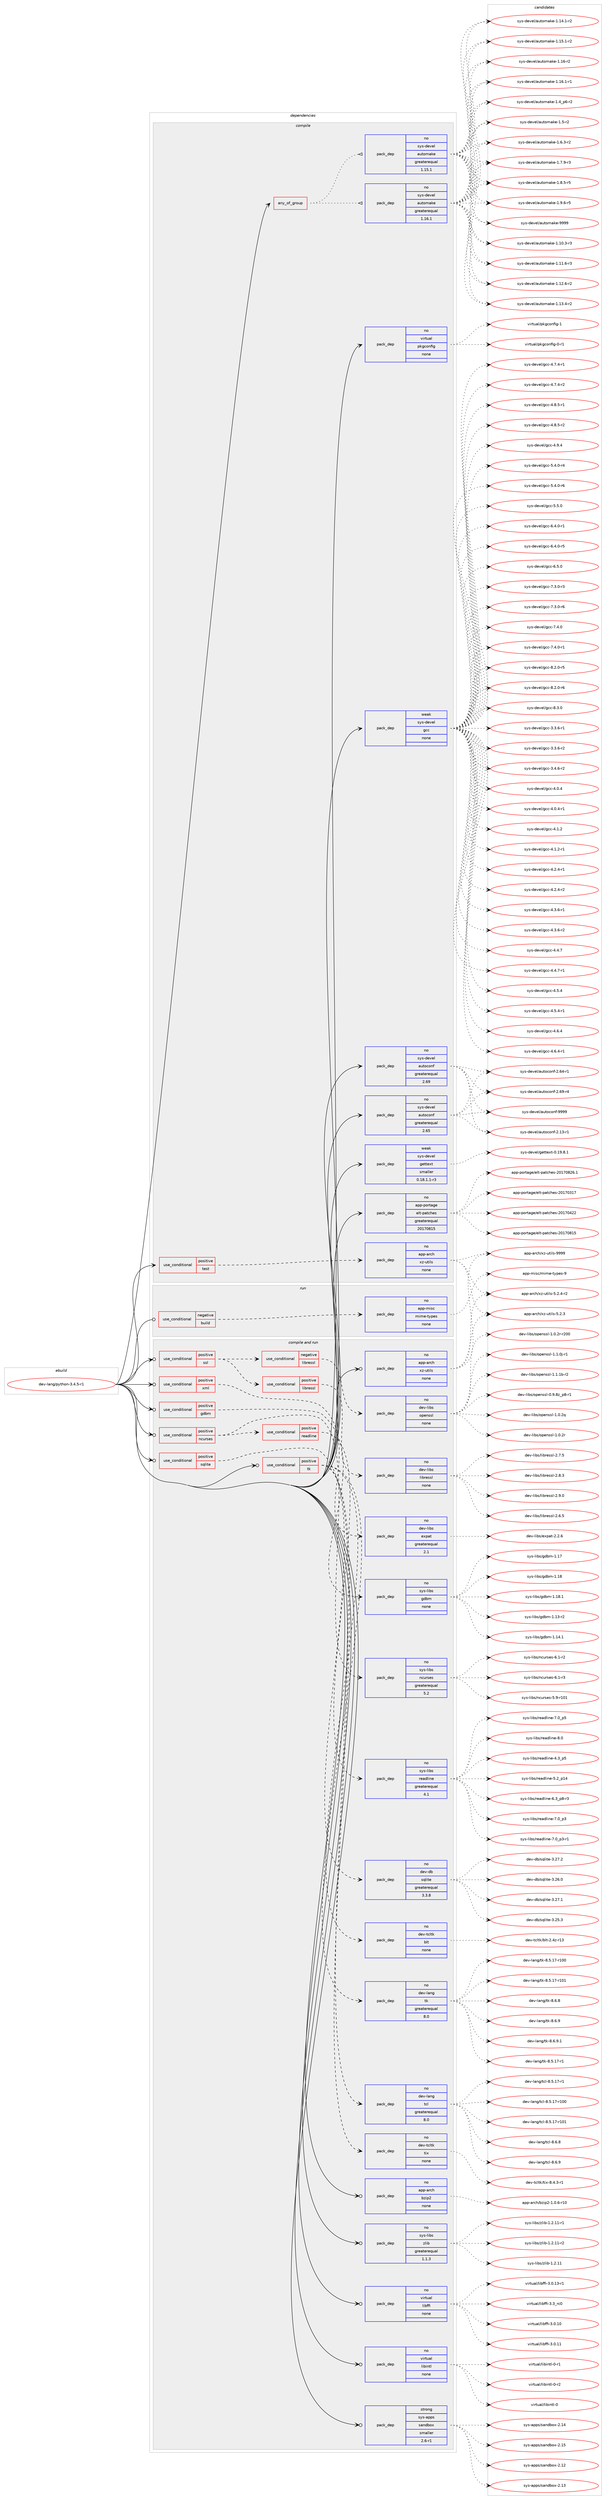 digraph prolog {

# *************
# Graph options
# *************

newrank=true;
concentrate=true;
compound=true;
graph [rankdir=LR,fontname=Helvetica,fontsize=10,ranksep=1.5];#, ranksep=2.5, nodesep=0.2];
edge  [arrowhead=vee];
node  [fontname=Helvetica,fontsize=10];

# **********
# The ebuild
# **********

subgraph cluster_leftcol {
color=gray;
rank=same;
label=<<i>ebuild</i>>;
id [label="dev-lang/python-3.4.5-r1", color=red, width=4, href="../dev-lang/python-3.4.5-r1.svg"];
}

# ****************
# The dependencies
# ****************

subgraph cluster_midcol {
color=gray;
label=<<i>dependencies</i>>;
subgraph cluster_compile {
fillcolor="#eeeeee";
style=filled;
label=<<i>compile</i>>;
subgraph any22020 {
dependency1361584 [label=<<TABLE BORDER="0" CELLBORDER="1" CELLSPACING="0" CELLPADDING="4"><TR><TD CELLPADDING="10">any_of_group</TD></TR></TABLE>>, shape=none, color=red];subgraph pack974452 {
dependency1361585 [label=<<TABLE BORDER="0" CELLBORDER="1" CELLSPACING="0" CELLPADDING="4" WIDTH="220"><TR><TD ROWSPAN="6" CELLPADDING="30">pack_dep</TD></TR><TR><TD WIDTH="110">no</TD></TR><TR><TD>sys-devel</TD></TR><TR><TD>automake</TD></TR><TR><TD>greaterequal</TD></TR><TR><TD>1.16.1</TD></TR></TABLE>>, shape=none, color=blue];
}
dependency1361584:e -> dependency1361585:w [weight=20,style="dotted",arrowhead="oinv"];
subgraph pack974453 {
dependency1361586 [label=<<TABLE BORDER="0" CELLBORDER="1" CELLSPACING="0" CELLPADDING="4" WIDTH="220"><TR><TD ROWSPAN="6" CELLPADDING="30">pack_dep</TD></TR><TR><TD WIDTH="110">no</TD></TR><TR><TD>sys-devel</TD></TR><TR><TD>automake</TD></TR><TR><TD>greaterequal</TD></TR><TR><TD>1.15.1</TD></TR></TABLE>>, shape=none, color=blue];
}
dependency1361584:e -> dependency1361586:w [weight=20,style="dotted",arrowhead="oinv"];
}
id:e -> dependency1361584:w [weight=20,style="solid",arrowhead="vee"];
subgraph cond364560 {
dependency1361587 [label=<<TABLE BORDER="0" CELLBORDER="1" CELLSPACING="0" CELLPADDING="4"><TR><TD ROWSPAN="3" CELLPADDING="10">use_conditional</TD></TR><TR><TD>positive</TD></TR><TR><TD>test</TD></TR></TABLE>>, shape=none, color=red];
subgraph pack974454 {
dependency1361588 [label=<<TABLE BORDER="0" CELLBORDER="1" CELLSPACING="0" CELLPADDING="4" WIDTH="220"><TR><TD ROWSPAN="6" CELLPADDING="30">pack_dep</TD></TR><TR><TD WIDTH="110">no</TD></TR><TR><TD>app-arch</TD></TR><TR><TD>xz-utils</TD></TR><TR><TD>none</TD></TR><TR><TD></TD></TR></TABLE>>, shape=none, color=blue];
}
dependency1361587:e -> dependency1361588:w [weight=20,style="dashed",arrowhead="vee"];
}
id:e -> dependency1361587:w [weight=20,style="solid",arrowhead="vee"];
subgraph pack974455 {
dependency1361589 [label=<<TABLE BORDER="0" CELLBORDER="1" CELLSPACING="0" CELLPADDING="4" WIDTH="220"><TR><TD ROWSPAN="6" CELLPADDING="30">pack_dep</TD></TR><TR><TD WIDTH="110">no</TD></TR><TR><TD>app-portage</TD></TR><TR><TD>elt-patches</TD></TR><TR><TD>greaterequal</TD></TR><TR><TD>20170815</TD></TR></TABLE>>, shape=none, color=blue];
}
id:e -> dependency1361589:w [weight=20,style="solid",arrowhead="vee"];
subgraph pack974456 {
dependency1361590 [label=<<TABLE BORDER="0" CELLBORDER="1" CELLSPACING="0" CELLPADDING="4" WIDTH="220"><TR><TD ROWSPAN="6" CELLPADDING="30">pack_dep</TD></TR><TR><TD WIDTH="110">no</TD></TR><TR><TD>sys-devel</TD></TR><TR><TD>autoconf</TD></TR><TR><TD>greaterequal</TD></TR><TR><TD>2.65</TD></TR></TABLE>>, shape=none, color=blue];
}
id:e -> dependency1361590:w [weight=20,style="solid",arrowhead="vee"];
subgraph pack974457 {
dependency1361591 [label=<<TABLE BORDER="0" CELLBORDER="1" CELLSPACING="0" CELLPADDING="4" WIDTH="220"><TR><TD ROWSPAN="6" CELLPADDING="30">pack_dep</TD></TR><TR><TD WIDTH="110">no</TD></TR><TR><TD>sys-devel</TD></TR><TR><TD>autoconf</TD></TR><TR><TD>greaterequal</TD></TR><TR><TD>2.69</TD></TR></TABLE>>, shape=none, color=blue];
}
id:e -> dependency1361591:w [weight=20,style="solid",arrowhead="vee"];
subgraph pack974458 {
dependency1361592 [label=<<TABLE BORDER="0" CELLBORDER="1" CELLSPACING="0" CELLPADDING="4" WIDTH="220"><TR><TD ROWSPAN="6" CELLPADDING="30">pack_dep</TD></TR><TR><TD WIDTH="110">no</TD></TR><TR><TD>virtual</TD></TR><TR><TD>pkgconfig</TD></TR><TR><TD>none</TD></TR><TR><TD></TD></TR></TABLE>>, shape=none, color=blue];
}
id:e -> dependency1361592:w [weight=20,style="solid",arrowhead="vee"];
subgraph pack974459 {
dependency1361593 [label=<<TABLE BORDER="0" CELLBORDER="1" CELLSPACING="0" CELLPADDING="4" WIDTH="220"><TR><TD ROWSPAN="6" CELLPADDING="30">pack_dep</TD></TR><TR><TD WIDTH="110">weak</TD></TR><TR><TD>sys-devel</TD></TR><TR><TD>gcc</TD></TR><TR><TD>none</TD></TR><TR><TD></TD></TR></TABLE>>, shape=none, color=blue];
}
id:e -> dependency1361593:w [weight=20,style="solid",arrowhead="vee"];
subgraph pack974460 {
dependency1361594 [label=<<TABLE BORDER="0" CELLBORDER="1" CELLSPACING="0" CELLPADDING="4" WIDTH="220"><TR><TD ROWSPAN="6" CELLPADDING="30">pack_dep</TD></TR><TR><TD WIDTH="110">weak</TD></TR><TR><TD>sys-devel</TD></TR><TR><TD>gettext</TD></TR><TR><TD>smaller</TD></TR><TR><TD>0.18.1.1-r3</TD></TR></TABLE>>, shape=none, color=blue];
}
id:e -> dependency1361594:w [weight=20,style="solid",arrowhead="vee"];
}
subgraph cluster_compileandrun {
fillcolor="#eeeeee";
style=filled;
label=<<i>compile and run</i>>;
subgraph cond364561 {
dependency1361595 [label=<<TABLE BORDER="0" CELLBORDER="1" CELLSPACING="0" CELLPADDING="4"><TR><TD ROWSPAN="3" CELLPADDING="10">use_conditional</TD></TR><TR><TD>positive</TD></TR><TR><TD>gdbm</TD></TR></TABLE>>, shape=none, color=red];
subgraph pack974461 {
dependency1361596 [label=<<TABLE BORDER="0" CELLBORDER="1" CELLSPACING="0" CELLPADDING="4" WIDTH="220"><TR><TD ROWSPAN="6" CELLPADDING="30">pack_dep</TD></TR><TR><TD WIDTH="110">no</TD></TR><TR><TD>sys-libs</TD></TR><TR><TD>gdbm</TD></TR><TR><TD>none</TD></TR><TR><TD></TD></TR></TABLE>>, shape=none, color=blue];
}
dependency1361595:e -> dependency1361596:w [weight=20,style="dashed",arrowhead="vee"];
}
id:e -> dependency1361595:w [weight=20,style="solid",arrowhead="odotvee"];
subgraph cond364562 {
dependency1361597 [label=<<TABLE BORDER="0" CELLBORDER="1" CELLSPACING="0" CELLPADDING="4"><TR><TD ROWSPAN="3" CELLPADDING="10">use_conditional</TD></TR><TR><TD>positive</TD></TR><TR><TD>ncurses</TD></TR></TABLE>>, shape=none, color=red];
subgraph pack974462 {
dependency1361598 [label=<<TABLE BORDER="0" CELLBORDER="1" CELLSPACING="0" CELLPADDING="4" WIDTH="220"><TR><TD ROWSPAN="6" CELLPADDING="30">pack_dep</TD></TR><TR><TD WIDTH="110">no</TD></TR><TR><TD>sys-libs</TD></TR><TR><TD>ncurses</TD></TR><TR><TD>greaterequal</TD></TR><TR><TD>5.2</TD></TR></TABLE>>, shape=none, color=blue];
}
dependency1361597:e -> dependency1361598:w [weight=20,style="dashed",arrowhead="vee"];
subgraph cond364563 {
dependency1361599 [label=<<TABLE BORDER="0" CELLBORDER="1" CELLSPACING="0" CELLPADDING="4"><TR><TD ROWSPAN="3" CELLPADDING="10">use_conditional</TD></TR><TR><TD>positive</TD></TR><TR><TD>readline</TD></TR></TABLE>>, shape=none, color=red];
subgraph pack974463 {
dependency1361600 [label=<<TABLE BORDER="0" CELLBORDER="1" CELLSPACING="0" CELLPADDING="4" WIDTH="220"><TR><TD ROWSPAN="6" CELLPADDING="30">pack_dep</TD></TR><TR><TD WIDTH="110">no</TD></TR><TR><TD>sys-libs</TD></TR><TR><TD>readline</TD></TR><TR><TD>greaterequal</TD></TR><TR><TD>4.1</TD></TR></TABLE>>, shape=none, color=blue];
}
dependency1361599:e -> dependency1361600:w [weight=20,style="dashed",arrowhead="vee"];
}
dependency1361597:e -> dependency1361599:w [weight=20,style="dashed",arrowhead="vee"];
}
id:e -> dependency1361597:w [weight=20,style="solid",arrowhead="odotvee"];
subgraph cond364564 {
dependency1361601 [label=<<TABLE BORDER="0" CELLBORDER="1" CELLSPACING="0" CELLPADDING="4"><TR><TD ROWSPAN="3" CELLPADDING="10">use_conditional</TD></TR><TR><TD>positive</TD></TR><TR><TD>sqlite</TD></TR></TABLE>>, shape=none, color=red];
subgraph pack974464 {
dependency1361602 [label=<<TABLE BORDER="0" CELLBORDER="1" CELLSPACING="0" CELLPADDING="4" WIDTH="220"><TR><TD ROWSPAN="6" CELLPADDING="30">pack_dep</TD></TR><TR><TD WIDTH="110">no</TD></TR><TR><TD>dev-db</TD></TR><TR><TD>sqlite</TD></TR><TR><TD>greaterequal</TD></TR><TR><TD>3.3.8</TD></TR></TABLE>>, shape=none, color=blue];
}
dependency1361601:e -> dependency1361602:w [weight=20,style="dashed",arrowhead="vee"];
}
id:e -> dependency1361601:w [weight=20,style="solid",arrowhead="odotvee"];
subgraph cond364565 {
dependency1361603 [label=<<TABLE BORDER="0" CELLBORDER="1" CELLSPACING="0" CELLPADDING="4"><TR><TD ROWSPAN="3" CELLPADDING="10">use_conditional</TD></TR><TR><TD>positive</TD></TR><TR><TD>ssl</TD></TR></TABLE>>, shape=none, color=red];
subgraph cond364566 {
dependency1361604 [label=<<TABLE BORDER="0" CELLBORDER="1" CELLSPACING="0" CELLPADDING="4"><TR><TD ROWSPAN="3" CELLPADDING="10">use_conditional</TD></TR><TR><TD>negative</TD></TR><TR><TD>libressl</TD></TR></TABLE>>, shape=none, color=red];
subgraph pack974465 {
dependency1361605 [label=<<TABLE BORDER="0" CELLBORDER="1" CELLSPACING="0" CELLPADDING="4" WIDTH="220"><TR><TD ROWSPAN="6" CELLPADDING="30">pack_dep</TD></TR><TR><TD WIDTH="110">no</TD></TR><TR><TD>dev-libs</TD></TR><TR><TD>openssl</TD></TR><TR><TD>none</TD></TR><TR><TD></TD></TR></TABLE>>, shape=none, color=blue];
}
dependency1361604:e -> dependency1361605:w [weight=20,style="dashed",arrowhead="vee"];
}
dependency1361603:e -> dependency1361604:w [weight=20,style="dashed",arrowhead="vee"];
subgraph cond364567 {
dependency1361606 [label=<<TABLE BORDER="0" CELLBORDER="1" CELLSPACING="0" CELLPADDING="4"><TR><TD ROWSPAN="3" CELLPADDING="10">use_conditional</TD></TR><TR><TD>positive</TD></TR><TR><TD>libressl</TD></TR></TABLE>>, shape=none, color=red];
subgraph pack974466 {
dependency1361607 [label=<<TABLE BORDER="0" CELLBORDER="1" CELLSPACING="0" CELLPADDING="4" WIDTH="220"><TR><TD ROWSPAN="6" CELLPADDING="30">pack_dep</TD></TR><TR><TD WIDTH="110">no</TD></TR><TR><TD>dev-libs</TD></TR><TR><TD>libressl</TD></TR><TR><TD>none</TD></TR><TR><TD></TD></TR></TABLE>>, shape=none, color=blue];
}
dependency1361606:e -> dependency1361607:w [weight=20,style="dashed",arrowhead="vee"];
}
dependency1361603:e -> dependency1361606:w [weight=20,style="dashed",arrowhead="vee"];
}
id:e -> dependency1361603:w [weight=20,style="solid",arrowhead="odotvee"];
subgraph cond364568 {
dependency1361608 [label=<<TABLE BORDER="0" CELLBORDER="1" CELLSPACING="0" CELLPADDING="4"><TR><TD ROWSPAN="3" CELLPADDING="10">use_conditional</TD></TR><TR><TD>positive</TD></TR><TR><TD>tk</TD></TR></TABLE>>, shape=none, color=red];
subgraph pack974467 {
dependency1361609 [label=<<TABLE BORDER="0" CELLBORDER="1" CELLSPACING="0" CELLPADDING="4" WIDTH="220"><TR><TD ROWSPAN="6" CELLPADDING="30">pack_dep</TD></TR><TR><TD WIDTH="110">no</TD></TR><TR><TD>dev-lang</TD></TR><TR><TD>tcl</TD></TR><TR><TD>greaterequal</TD></TR><TR><TD>8.0</TD></TR></TABLE>>, shape=none, color=blue];
}
dependency1361608:e -> dependency1361609:w [weight=20,style="dashed",arrowhead="vee"];
subgraph pack974468 {
dependency1361610 [label=<<TABLE BORDER="0" CELLBORDER="1" CELLSPACING="0" CELLPADDING="4" WIDTH="220"><TR><TD ROWSPAN="6" CELLPADDING="30">pack_dep</TD></TR><TR><TD WIDTH="110">no</TD></TR><TR><TD>dev-lang</TD></TR><TR><TD>tk</TD></TR><TR><TD>greaterequal</TD></TR><TR><TD>8.0</TD></TR></TABLE>>, shape=none, color=blue];
}
dependency1361608:e -> dependency1361610:w [weight=20,style="dashed",arrowhead="vee"];
subgraph pack974469 {
dependency1361611 [label=<<TABLE BORDER="0" CELLBORDER="1" CELLSPACING="0" CELLPADDING="4" WIDTH="220"><TR><TD ROWSPAN="6" CELLPADDING="30">pack_dep</TD></TR><TR><TD WIDTH="110">no</TD></TR><TR><TD>dev-tcltk</TD></TR><TR><TD>blt</TD></TR><TR><TD>none</TD></TR><TR><TD></TD></TR></TABLE>>, shape=none, color=blue];
}
dependency1361608:e -> dependency1361611:w [weight=20,style="dashed",arrowhead="vee"];
subgraph pack974470 {
dependency1361612 [label=<<TABLE BORDER="0" CELLBORDER="1" CELLSPACING="0" CELLPADDING="4" WIDTH="220"><TR><TD ROWSPAN="6" CELLPADDING="30">pack_dep</TD></TR><TR><TD WIDTH="110">no</TD></TR><TR><TD>dev-tcltk</TD></TR><TR><TD>tix</TD></TR><TR><TD>none</TD></TR><TR><TD></TD></TR></TABLE>>, shape=none, color=blue];
}
dependency1361608:e -> dependency1361612:w [weight=20,style="dashed",arrowhead="vee"];
}
id:e -> dependency1361608:w [weight=20,style="solid",arrowhead="odotvee"];
subgraph cond364569 {
dependency1361613 [label=<<TABLE BORDER="0" CELLBORDER="1" CELLSPACING="0" CELLPADDING="4"><TR><TD ROWSPAN="3" CELLPADDING="10">use_conditional</TD></TR><TR><TD>positive</TD></TR><TR><TD>xml</TD></TR></TABLE>>, shape=none, color=red];
subgraph pack974471 {
dependency1361614 [label=<<TABLE BORDER="0" CELLBORDER="1" CELLSPACING="0" CELLPADDING="4" WIDTH="220"><TR><TD ROWSPAN="6" CELLPADDING="30">pack_dep</TD></TR><TR><TD WIDTH="110">no</TD></TR><TR><TD>dev-libs</TD></TR><TR><TD>expat</TD></TR><TR><TD>greaterequal</TD></TR><TR><TD>2.1</TD></TR></TABLE>>, shape=none, color=blue];
}
dependency1361613:e -> dependency1361614:w [weight=20,style="dashed",arrowhead="vee"];
}
id:e -> dependency1361613:w [weight=20,style="solid",arrowhead="odotvee"];
subgraph pack974472 {
dependency1361615 [label=<<TABLE BORDER="0" CELLBORDER="1" CELLSPACING="0" CELLPADDING="4" WIDTH="220"><TR><TD ROWSPAN="6" CELLPADDING="30">pack_dep</TD></TR><TR><TD WIDTH="110">no</TD></TR><TR><TD>app-arch</TD></TR><TR><TD>bzip2</TD></TR><TR><TD>none</TD></TR><TR><TD></TD></TR></TABLE>>, shape=none, color=blue];
}
id:e -> dependency1361615:w [weight=20,style="solid",arrowhead="odotvee"];
subgraph pack974473 {
dependency1361616 [label=<<TABLE BORDER="0" CELLBORDER="1" CELLSPACING="0" CELLPADDING="4" WIDTH="220"><TR><TD ROWSPAN="6" CELLPADDING="30">pack_dep</TD></TR><TR><TD WIDTH="110">no</TD></TR><TR><TD>app-arch</TD></TR><TR><TD>xz-utils</TD></TR><TR><TD>none</TD></TR><TR><TD></TD></TR></TABLE>>, shape=none, color=blue];
}
id:e -> dependency1361616:w [weight=20,style="solid",arrowhead="odotvee"];
subgraph pack974474 {
dependency1361617 [label=<<TABLE BORDER="0" CELLBORDER="1" CELLSPACING="0" CELLPADDING="4" WIDTH="220"><TR><TD ROWSPAN="6" CELLPADDING="30">pack_dep</TD></TR><TR><TD WIDTH="110">no</TD></TR><TR><TD>sys-libs</TD></TR><TR><TD>zlib</TD></TR><TR><TD>greaterequal</TD></TR><TR><TD>1.1.3</TD></TR></TABLE>>, shape=none, color=blue];
}
id:e -> dependency1361617:w [weight=20,style="solid",arrowhead="odotvee"];
subgraph pack974475 {
dependency1361618 [label=<<TABLE BORDER="0" CELLBORDER="1" CELLSPACING="0" CELLPADDING="4" WIDTH="220"><TR><TD ROWSPAN="6" CELLPADDING="30">pack_dep</TD></TR><TR><TD WIDTH="110">no</TD></TR><TR><TD>virtual</TD></TR><TR><TD>libffi</TD></TR><TR><TD>none</TD></TR><TR><TD></TD></TR></TABLE>>, shape=none, color=blue];
}
id:e -> dependency1361618:w [weight=20,style="solid",arrowhead="odotvee"];
subgraph pack974476 {
dependency1361619 [label=<<TABLE BORDER="0" CELLBORDER="1" CELLSPACING="0" CELLPADDING="4" WIDTH="220"><TR><TD ROWSPAN="6" CELLPADDING="30">pack_dep</TD></TR><TR><TD WIDTH="110">no</TD></TR><TR><TD>virtual</TD></TR><TR><TD>libintl</TD></TR><TR><TD>none</TD></TR><TR><TD></TD></TR></TABLE>>, shape=none, color=blue];
}
id:e -> dependency1361619:w [weight=20,style="solid",arrowhead="odotvee"];
subgraph pack974477 {
dependency1361620 [label=<<TABLE BORDER="0" CELLBORDER="1" CELLSPACING="0" CELLPADDING="4" WIDTH="220"><TR><TD ROWSPAN="6" CELLPADDING="30">pack_dep</TD></TR><TR><TD WIDTH="110">strong</TD></TR><TR><TD>sys-apps</TD></TR><TR><TD>sandbox</TD></TR><TR><TD>smaller</TD></TR><TR><TD>2.6-r1</TD></TR></TABLE>>, shape=none, color=blue];
}
id:e -> dependency1361620:w [weight=20,style="solid",arrowhead="odotvee"];
}
subgraph cluster_run {
fillcolor="#eeeeee";
style=filled;
label=<<i>run</i>>;
subgraph cond364570 {
dependency1361621 [label=<<TABLE BORDER="0" CELLBORDER="1" CELLSPACING="0" CELLPADDING="4"><TR><TD ROWSPAN="3" CELLPADDING="10">use_conditional</TD></TR><TR><TD>negative</TD></TR><TR><TD>build</TD></TR></TABLE>>, shape=none, color=red];
subgraph pack974478 {
dependency1361622 [label=<<TABLE BORDER="0" CELLBORDER="1" CELLSPACING="0" CELLPADDING="4" WIDTH="220"><TR><TD ROWSPAN="6" CELLPADDING="30">pack_dep</TD></TR><TR><TD WIDTH="110">no</TD></TR><TR><TD>app-misc</TD></TR><TR><TD>mime-types</TD></TR><TR><TD>none</TD></TR><TR><TD></TD></TR></TABLE>>, shape=none, color=blue];
}
dependency1361621:e -> dependency1361622:w [weight=20,style="dashed",arrowhead="vee"];
}
id:e -> dependency1361621:w [weight=20,style="solid",arrowhead="odot"];
}
}

# **************
# The candidates
# **************

subgraph cluster_choices {
rank=same;
color=gray;
label=<<i>candidates</i>>;

subgraph choice974452 {
color=black;
nodesep=1;
choice11512111545100101118101108479711711611110997107101454946494846514511451 [label="sys-devel/automake-1.10.3-r3", color=red, width=4,href="../sys-devel/automake-1.10.3-r3.svg"];
choice11512111545100101118101108479711711611110997107101454946494946544511451 [label="sys-devel/automake-1.11.6-r3", color=red, width=4,href="../sys-devel/automake-1.11.6-r3.svg"];
choice11512111545100101118101108479711711611110997107101454946495046544511450 [label="sys-devel/automake-1.12.6-r2", color=red, width=4,href="../sys-devel/automake-1.12.6-r2.svg"];
choice11512111545100101118101108479711711611110997107101454946495146524511450 [label="sys-devel/automake-1.13.4-r2", color=red, width=4,href="../sys-devel/automake-1.13.4-r2.svg"];
choice11512111545100101118101108479711711611110997107101454946495246494511450 [label="sys-devel/automake-1.14.1-r2", color=red, width=4,href="../sys-devel/automake-1.14.1-r2.svg"];
choice11512111545100101118101108479711711611110997107101454946495346494511450 [label="sys-devel/automake-1.15.1-r2", color=red, width=4,href="../sys-devel/automake-1.15.1-r2.svg"];
choice1151211154510010111810110847971171161111099710710145494649544511450 [label="sys-devel/automake-1.16-r2", color=red, width=4,href="../sys-devel/automake-1.16-r2.svg"];
choice11512111545100101118101108479711711611110997107101454946495446494511449 [label="sys-devel/automake-1.16.1-r1", color=red, width=4,href="../sys-devel/automake-1.16.1-r1.svg"];
choice115121115451001011181011084797117116111109971071014549465295112544511450 [label="sys-devel/automake-1.4_p6-r2", color=red, width=4,href="../sys-devel/automake-1.4_p6-r2.svg"];
choice11512111545100101118101108479711711611110997107101454946534511450 [label="sys-devel/automake-1.5-r2", color=red, width=4,href="../sys-devel/automake-1.5-r2.svg"];
choice115121115451001011181011084797117116111109971071014549465446514511450 [label="sys-devel/automake-1.6.3-r2", color=red, width=4,href="../sys-devel/automake-1.6.3-r2.svg"];
choice115121115451001011181011084797117116111109971071014549465546574511451 [label="sys-devel/automake-1.7.9-r3", color=red, width=4,href="../sys-devel/automake-1.7.9-r3.svg"];
choice115121115451001011181011084797117116111109971071014549465646534511453 [label="sys-devel/automake-1.8.5-r5", color=red, width=4,href="../sys-devel/automake-1.8.5-r5.svg"];
choice115121115451001011181011084797117116111109971071014549465746544511453 [label="sys-devel/automake-1.9.6-r5", color=red, width=4,href="../sys-devel/automake-1.9.6-r5.svg"];
choice115121115451001011181011084797117116111109971071014557575757 [label="sys-devel/automake-9999", color=red, width=4,href="../sys-devel/automake-9999.svg"];
dependency1361585:e -> choice11512111545100101118101108479711711611110997107101454946494846514511451:w [style=dotted,weight="100"];
dependency1361585:e -> choice11512111545100101118101108479711711611110997107101454946494946544511451:w [style=dotted,weight="100"];
dependency1361585:e -> choice11512111545100101118101108479711711611110997107101454946495046544511450:w [style=dotted,weight="100"];
dependency1361585:e -> choice11512111545100101118101108479711711611110997107101454946495146524511450:w [style=dotted,weight="100"];
dependency1361585:e -> choice11512111545100101118101108479711711611110997107101454946495246494511450:w [style=dotted,weight="100"];
dependency1361585:e -> choice11512111545100101118101108479711711611110997107101454946495346494511450:w [style=dotted,weight="100"];
dependency1361585:e -> choice1151211154510010111810110847971171161111099710710145494649544511450:w [style=dotted,weight="100"];
dependency1361585:e -> choice11512111545100101118101108479711711611110997107101454946495446494511449:w [style=dotted,weight="100"];
dependency1361585:e -> choice115121115451001011181011084797117116111109971071014549465295112544511450:w [style=dotted,weight="100"];
dependency1361585:e -> choice11512111545100101118101108479711711611110997107101454946534511450:w [style=dotted,weight="100"];
dependency1361585:e -> choice115121115451001011181011084797117116111109971071014549465446514511450:w [style=dotted,weight="100"];
dependency1361585:e -> choice115121115451001011181011084797117116111109971071014549465546574511451:w [style=dotted,weight="100"];
dependency1361585:e -> choice115121115451001011181011084797117116111109971071014549465646534511453:w [style=dotted,weight="100"];
dependency1361585:e -> choice115121115451001011181011084797117116111109971071014549465746544511453:w [style=dotted,weight="100"];
dependency1361585:e -> choice115121115451001011181011084797117116111109971071014557575757:w [style=dotted,weight="100"];
}
subgraph choice974453 {
color=black;
nodesep=1;
choice11512111545100101118101108479711711611110997107101454946494846514511451 [label="sys-devel/automake-1.10.3-r3", color=red, width=4,href="../sys-devel/automake-1.10.3-r3.svg"];
choice11512111545100101118101108479711711611110997107101454946494946544511451 [label="sys-devel/automake-1.11.6-r3", color=red, width=4,href="../sys-devel/automake-1.11.6-r3.svg"];
choice11512111545100101118101108479711711611110997107101454946495046544511450 [label="sys-devel/automake-1.12.6-r2", color=red, width=4,href="../sys-devel/automake-1.12.6-r2.svg"];
choice11512111545100101118101108479711711611110997107101454946495146524511450 [label="sys-devel/automake-1.13.4-r2", color=red, width=4,href="../sys-devel/automake-1.13.4-r2.svg"];
choice11512111545100101118101108479711711611110997107101454946495246494511450 [label="sys-devel/automake-1.14.1-r2", color=red, width=4,href="../sys-devel/automake-1.14.1-r2.svg"];
choice11512111545100101118101108479711711611110997107101454946495346494511450 [label="sys-devel/automake-1.15.1-r2", color=red, width=4,href="../sys-devel/automake-1.15.1-r2.svg"];
choice1151211154510010111810110847971171161111099710710145494649544511450 [label="sys-devel/automake-1.16-r2", color=red, width=4,href="../sys-devel/automake-1.16-r2.svg"];
choice11512111545100101118101108479711711611110997107101454946495446494511449 [label="sys-devel/automake-1.16.1-r1", color=red, width=4,href="../sys-devel/automake-1.16.1-r1.svg"];
choice115121115451001011181011084797117116111109971071014549465295112544511450 [label="sys-devel/automake-1.4_p6-r2", color=red, width=4,href="../sys-devel/automake-1.4_p6-r2.svg"];
choice11512111545100101118101108479711711611110997107101454946534511450 [label="sys-devel/automake-1.5-r2", color=red, width=4,href="../sys-devel/automake-1.5-r2.svg"];
choice115121115451001011181011084797117116111109971071014549465446514511450 [label="sys-devel/automake-1.6.3-r2", color=red, width=4,href="../sys-devel/automake-1.6.3-r2.svg"];
choice115121115451001011181011084797117116111109971071014549465546574511451 [label="sys-devel/automake-1.7.9-r3", color=red, width=4,href="../sys-devel/automake-1.7.9-r3.svg"];
choice115121115451001011181011084797117116111109971071014549465646534511453 [label="sys-devel/automake-1.8.5-r5", color=red, width=4,href="../sys-devel/automake-1.8.5-r5.svg"];
choice115121115451001011181011084797117116111109971071014549465746544511453 [label="sys-devel/automake-1.9.6-r5", color=red, width=4,href="../sys-devel/automake-1.9.6-r5.svg"];
choice115121115451001011181011084797117116111109971071014557575757 [label="sys-devel/automake-9999", color=red, width=4,href="../sys-devel/automake-9999.svg"];
dependency1361586:e -> choice11512111545100101118101108479711711611110997107101454946494846514511451:w [style=dotted,weight="100"];
dependency1361586:e -> choice11512111545100101118101108479711711611110997107101454946494946544511451:w [style=dotted,weight="100"];
dependency1361586:e -> choice11512111545100101118101108479711711611110997107101454946495046544511450:w [style=dotted,weight="100"];
dependency1361586:e -> choice11512111545100101118101108479711711611110997107101454946495146524511450:w [style=dotted,weight="100"];
dependency1361586:e -> choice11512111545100101118101108479711711611110997107101454946495246494511450:w [style=dotted,weight="100"];
dependency1361586:e -> choice11512111545100101118101108479711711611110997107101454946495346494511450:w [style=dotted,weight="100"];
dependency1361586:e -> choice1151211154510010111810110847971171161111099710710145494649544511450:w [style=dotted,weight="100"];
dependency1361586:e -> choice11512111545100101118101108479711711611110997107101454946495446494511449:w [style=dotted,weight="100"];
dependency1361586:e -> choice115121115451001011181011084797117116111109971071014549465295112544511450:w [style=dotted,weight="100"];
dependency1361586:e -> choice11512111545100101118101108479711711611110997107101454946534511450:w [style=dotted,weight="100"];
dependency1361586:e -> choice115121115451001011181011084797117116111109971071014549465446514511450:w [style=dotted,weight="100"];
dependency1361586:e -> choice115121115451001011181011084797117116111109971071014549465546574511451:w [style=dotted,weight="100"];
dependency1361586:e -> choice115121115451001011181011084797117116111109971071014549465646534511453:w [style=dotted,weight="100"];
dependency1361586:e -> choice115121115451001011181011084797117116111109971071014549465746544511453:w [style=dotted,weight="100"];
dependency1361586:e -> choice115121115451001011181011084797117116111109971071014557575757:w [style=dotted,weight="100"];
}
subgraph choice974454 {
color=black;
nodesep=1;
choice971121124597114991044712012245117116105108115455346504651 [label="app-arch/xz-utils-5.2.3", color=red, width=4,href="../app-arch/xz-utils-5.2.3.svg"];
choice9711211245971149910447120122451171161051081154553465046524511450 [label="app-arch/xz-utils-5.2.4-r2", color=red, width=4,href="../app-arch/xz-utils-5.2.4-r2.svg"];
choice9711211245971149910447120122451171161051081154557575757 [label="app-arch/xz-utils-9999", color=red, width=4,href="../app-arch/xz-utils-9999.svg"];
dependency1361588:e -> choice971121124597114991044712012245117116105108115455346504651:w [style=dotted,weight="100"];
dependency1361588:e -> choice9711211245971149910447120122451171161051081154553465046524511450:w [style=dotted,weight="100"];
dependency1361588:e -> choice9711211245971149910447120122451171161051081154557575757:w [style=dotted,weight="100"];
}
subgraph choice974455 {
color=black;
nodesep=1;
choice97112112451121111141169710310147101108116451129711699104101115455048495548514955 [label="app-portage/elt-patches-20170317", color=red, width=4,href="../app-portage/elt-patches-20170317.svg"];
choice97112112451121111141169710310147101108116451129711699104101115455048495548525050 [label="app-portage/elt-patches-20170422", color=red, width=4,href="../app-portage/elt-patches-20170422.svg"];
choice97112112451121111141169710310147101108116451129711699104101115455048495548564953 [label="app-portage/elt-patches-20170815", color=red, width=4,href="../app-portage/elt-patches-20170815.svg"];
choice971121124511211111411697103101471011081164511297116991041011154550484955485650544649 [label="app-portage/elt-patches-20170826.1", color=red, width=4,href="../app-portage/elt-patches-20170826.1.svg"];
dependency1361589:e -> choice97112112451121111141169710310147101108116451129711699104101115455048495548514955:w [style=dotted,weight="100"];
dependency1361589:e -> choice97112112451121111141169710310147101108116451129711699104101115455048495548525050:w [style=dotted,weight="100"];
dependency1361589:e -> choice97112112451121111141169710310147101108116451129711699104101115455048495548564953:w [style=dotted,weight="100"];
dependency1361589:e -> choice971121124511211111411697103101471011081164511297116991041011154550484955485650544649:w [style=dotted,weight="100"];
}
subgraph choice974456 {
color=black;
nodesep=1;
choice1151211154510010111810110847971171161119911111010245504649514511449 [label="sys-devel/autoconf-2.13-r1", color=red, width=4,href="../sys-devel/autoconf-2.13-r1.svg"];
choice1151211154510010111810110847971171161119911111010245504654524511449 [label="sys-devel/autoconf-2.64-r1", color=red, width=4,href="../sys-devel/autoconf-2.64-r1.svg"];
choice1151211154510010111810110847971171161119911111010245504654574511452 [label="sys-devel/autoconf-2.69-r4", color=red, width=4,href="../sys-devel/autoconf-2.69-r4.svg"];
choice115121115451001011181011084797117116111991111101024557575757 [label="sys-devel/autoconf-9999", color=red, width=4,href="../sys-devel/autoconf-9999.svg"];
dependency1361590:e -> choice1151211154510010111810110847971171161119911111010245504649514511449:w [style=dotted,weight="100"];
dependency1361590:e -> choice1151211154510010111810110847971171161119911111010245504654524511449:w [style=dotted,weight="100"];
dependency1361590:e -> choice1151211154510010111810110847971171161119911111010245504654574511452:w [style=dotted,weight="100"];
dependency1361590:e -> choice115121115451001011181011084797117116111991111101024557575757:w [style=dotted,weight="100"];
}
subgraph choice974457 {
color=black;
nodesep=1;
choice1151211154510010111810110847971171161119911111010245504649514511449 [label="sys-devel/autoconf-2.13-r1", color=red, width=4,href="../sys-devel/autoconf-2.13-r1.svg"];
choice1151211154510010111810110847971171161119911111010245504654524511449 [label="sys-devel/autoconf-2.64-r1", color=red, width=4,href="../sys-devel/autoconf-2.64-r1.svg"];
choice1151211154510010111810110847971171161119911111010245504654574511452 [label="sys-devel/autoconf-2.69-r4", color=red, width=4,href="../sys-devel/autoconf-2.69-r4.svg"];
choice115121115451001011181011084797117116111991111101024557575757 [label="sys-devel/autoconf-9999", color=red, width=4,href="../sys-devel/autoconf-9999.svg"];
dependency1361591:e -> choice1151211154510010111810110847971171161119911111010245504649514511449:w [style=dotted,weight="100"];
dependency1361591:e -> choice1151211154510010111810110847971171161119911111010245504654524511449:w [style=dotted,weight="100"];
dependency1361591:e -> choice1151211154510010111810110847971171161119911111010245504654574511452:w [style=dotted,weight="100"];
dependency1361591:e -> choice115121115451001011181011084797117116111991111101024557575757:w [style=dotted,weight="100"];
}
subgraph choice974458 {
color=black;
nodesep=1;
choice11810511411611797108471121071039911111010210510345484511449 [label="virtual/pkgconfig-0-r1", color=red, width=4,href="../virtual/pkgconfig-0-r1.svg"];
choice1181051141161179710847112107103991111101021051034549 [label="virtual/pkgconfig-1", color=red, width=4,href="../virtual/pkgconfig-1.svg"];
dependency1361592:e -> choice11810511411611797108471121071039911111010210510345484511449:w [style=dotted,weight="100"];
dependency1361592:e -> choice1181051141161179710847112107103991111101021051034549:w [style=dotted,weight="100"];
}
subgraph choice974459 {
color=black;
nodesep=1;
choice115121115451001011181011084710399994551465146544511449 [label="sys-devel/gcc-3.3.6-r1", color=red, width=4,href="../sys-devel/gcc-3.3.6-r1.svg"];
choice115121115451001011181011084710399994551465146544511450 [label="sys-devel/gcc-3.3.6-r2", color=red, width=4,href="../sys-devel/gcc-3.3.6-r2.svg"];
choice115121115451001011181011084710399994551465246544511450 [label="sys-devel/gcc-3.4.6-r2", color=red, width=4,href="../sys-devel/gcc-3.4.6-r2.svg"];
choice11512111545100101118101108471039999455246484652 [label="sys-devel/gcc-4.0.4", color=red, width=4,href="../sys-devel/gcc-4.0.4.svg"];
choice115121115451001011181011084710399994552464846524511449 [label="sys-devel/gcc-4.0.4-r1", color=red, width=4,href="../sys-devel/gcc-4.0.4-r1.svg"];
choice11512111545100101118101108471039999455246494650 [label="sys-devel/gcc-4.1.2", color=red, width=4,href="../sys-devel/gcc-4.1.2.svg"];
choice115121115451001011181011084710399994552464946504511449 [label="sys-devel/gcc-4.1.2-r1", color=red, width=4,href="../sys-devel/gcc-4.1.2-r1.svg"];
choice115121115451001011181011084710399994552465046524511449 [label="sys-devel/gcc-4.2.4-r1", color=red, width=4,href="../sys-devel/gcc-4.2.4-r1.svg"];
choice115121115451001011181011084710399994552465046524511450 [label="sys-devel/gcc-4.2.4-r2", color=red, width=4,href="../sys-devel/gcc-4.2.4-r2.svg"];
choice115121115451001011181011084710399994552465146544511449 [label="sys-devel/gcc-4.3.6-r1", color=red, width=4,href="../sys-devel/gcc-4.3.6-r1.svg"];
choice115121115451001011181011084710399994552465146544511450 [label="sys-devel/gcc-4.3.6-r2", color=red, width=4,href="../sys-devel/gcc-4.3.6-r2.svg"];
choice11512111545100101118101108471039999455246524655 [label="sys-devel/gcc-4.4.7", color=red, width=4,href="../sys-devel/gcc-4.4.7.svg"];
choice115121115451001011181011084710399994552465246554511449 [label="sys-devel/gcc-4.4.7-r1", color=red, width=4,href="../sys-devel/gcc-4.4.7-r1.svg"];
choice11512111545100101118101108471039999455246534652 [label="sys-devel/gcc-4.5.4", color=red, width=4,href="../sys-devel/gcc-4.5.4.svg"];
choice115121115451001011181011084710399994552465346524511449 [label="sys-devel/gcc-4.5.4-r1", color=red, width=4,href="../sys-devel/gcc-4.5.4-r1.svg"];
choice11512111545100101118101108471039999455246544652 [label="sys-devel/gcc-4.6.4", color=red, width=4,href="../sys-devel/gcc-4.6.4.svg"];
choice115121115451001011181011084710399994552465446524511449 [label="sys-devel/gcc-4.6.4-r1", color=red, width=4,href="../sys-devel/gcc-4.6.4-r1.svg"];
choice115121115451001011181011084710399994552465546524511449 [label="sys-devel/gcc-4.7.4-r1", color=red, width=4,href="../sys-devel/gcc-4.7.4-r1.svg"];
choice115121115451001011181011084710399994552465546524511450 [label="sys-devel/gcc-4.7.4-r2", color=red, width=4,href="../sys-devel/gcc-4.7.4-r2.svg"];
choice115121115451001011181011084710399994552465646534511449 [label="sys-devel/gcc-4.8.5-r1", color=red, width=4,href="../sys-devel/gcc-4.8.5-r1.svg"];
choice115121115451001011181011084710399994552465646534511450 [label="sys-devel/gcc-4.8.5-r2", color=red, width=4,href="../sys-devel/gcc-4.8.5-r2.svg"];
choice11512111545100101118101108471039999455246574652 [label="sys-devel/gcc-4.9.4", color=red, width=4,href="../sys-devel/gcc-4.9.4.svg"];
choice115121115451001011181011084710399994553465246484511452 [label="sys-devel/gcc-5.4.0-r4", color=red, width=4,href="../sys-devel/gcc-5.4.0-r4.svg"];
choice115121115451001011181011084710399994553465246484511454 [label="sys-devel/gcc-5.4.0-r6", color=red, width=4,href="../sys-devel/gcc-5.4.0-r6.svg"];
choice11512111545100101118101108471039999455346534648 [label="sys-devel/gcc-5.5.0", color=red, width=4,href="../sys-devel/gcc-5.5.0.svg"];
choice115121115451001011181011084710399994554465246484511449 [label="sys-devel/gcc-6.4.0-r1", color=red, width=4,href="../sys-devel/gcc-6.4.0-r1.svg"];
choice115121115451001011181011084710399994554465246484511453 [label="sys-devel/gcc-6.4.0-r5", color=red, width=4,href="../sys-devel/gcc-6.4.0-r5.svg"];
choice11512111545100101118101108471039999455446534648 [label="sys-devel/gcc-6.5.0", color=red, width=4,href="../sys-devel/gcc-6.5.0.svg"];
choice115121115451001011181011084710399994555465146484511451 [label="sys-devel/gcc-7.3.0-r3", color=red, width=4,href="../sys-devel/gcc-7.3.0-r3.svg"];
choice115121115451001011181011084710399994555465146484511454 [label="sys-devel/gcc-7.3.0-r6", color=red, width=4,href="../sys-devel/gcc-7.3.0-r6.svg"];
choice11512111545100101118101108471039999455546524648 [label="sys-devel/gcc-7.4.0", color=red, width=4,href="../sys-devel/gcc-7.4.0.svg"];
choice115121115451001011181011084710399994555465246484511449 [label="sys-devel/gcc-7.4.0-r1", color=red, width=4,href="../sys-devel/gcc-7.4.0-r1.svg"];
choice115121115451001011181011084710399994556465046484511453 [label="sys-devel/gcc-8.2.0-r5", color=red, width=4,href="../sys-devel/gcc-8.2.0-r5.svg"];
choice115121115451001011181011084710399994556465046484511454 [label="sys-devel/gcc-8.2.0-r6", color=red, width=4,href="../sys-devel/gcc-8.2.0-r6.svg"];
choice11512111545100101118101108471039999455646514648 [label="sys-devel/gcc-8.3.0", color=red, width=4,href="../sys-devel/gcc-8.3.0.svg"];
dependency1361593:e -> choice115121115451001011181011084710399994551465146544511449:w [style=dotted,weight="100"];
dependency1361593:e -> choice115121115451001011181011084710399994551465146544511450:w [style=dotted,weight="100"];
dependency1361593:e -> choice115121115451001011181011084710399994551465246544511450:w [style=dotted,weight="100"];
dependency1361593:e -> choice11512111545100101118101108471039999455246484652:w [style=dotted,weight="100"];
dependency1361593:e -> choice115121115451001011181011084710399994552464846524511449:w [style=dotted,weight="100"];
dependency1361593:e -> choice11512111545100101118101108471039999455246494650:w [style=dotted,weight="100"];
dependency1361593:e -> choice115121115451001011181011084710399994552464946504511449:w [style=dotted,weight="100"];
dependency1361593:e -> choice115121115451001011181011084710399994552465046524511449:w [style=dotted,weight="100"];
dependency1361593:e -> choice115121115451001011181011084710399994552465046524511450:w [style=dotted,weight="100"];
dependency1361593:e -> choice115121115451001011181011084710399994552465146544511449:w [style=dotted,weight="100"];
dependency1361593:e -> choice115121115451001011181011084710399994552465146544511450:w [style=dotted,weight="100"];
dependency1361593:e -> choice11512111545100101118101108471039999455246524655:w [style=dotted,weight="100"];
dependency1361593:e -> choice115121115451001011181011084710399994552465246554511449:w [style=dotted,weight="100"];
dependency1361593:e -> choice11512111545100101118101108471039999455246534652:w [style=dotted,weight="100"];
dependency1361593:e -> choice115121115451001011181011084710399994552465346524511449:w [style=dotted,weight="100"];
dependency1361593:e -> choice11512111545100101118101108471039999455246544652:w [style=dotted,weight="100"];
dependency1361593:e -> choice115121115451001011181011084710399994552465446524511449:w [style=dotted,weight="100"];
dependency1361593:e -> choice115121115451001011181011084710399994552465546524511449:w [style=dotted,weight="100"];
dependency1361593:e -> choice115121115451001011181011084710399994552465546524511450:w [style=dotted,weight="100"];
dependency1361593:e -> choice115121115451001011181011084710399994552465646534511449:w [style=dotted,weight="100"];
dependency1361593:e -> choice115121115451001011181011084710399994552465646534511450:w [style=dotted,weight="100"];
dependency1361593:e -> choice11512111545100101118101108471039999455246574652:w [style=dotted,weight="100"];
dependency1361593:e -> choice115121115451001011181011084710399994553465246484511452:w [style=dotted,weight="100"];
dependency1361593:e -> choice115121115451001011181011084710399994553465246484511454:w [style=dotted,weight="100"];
dependency1361593:e -> choice11512111545100101118101108471039999455346534648:w [style=dotted,weight="100"];
dependency1361593:e -> choice115121115451001011181011084710399994554465246484511449:w [style=dotted,weight="100"];
dependency1361593:e -> choice115121115451001011181011084710399994554465246484511453:w [style=dotted,weight="100"];
dependency1361593:e -> choice11512111545100101118101108471039999455446534648:w [style=dotted,weight="100"];
dependency1361593:e -> choice115121115451001011181011084710399994555465146484511451:w [style=dotted,weight="100"];
dependency1361593:e -> choice115121115451001011181011084710399994555465146484511454:w [style=dotted,weight="100"];
dependency1361593:e -> choice11512111545100101118101108471039999455546524648:w [style=dotted,weight="100"];
dependency1361593:e -> choice115121115451001011181011084710399994555465246484511449:w [style=dotted,weight="100"];
dependency1361593:e -> choice115121115451001011181011084710399994556465046484511453:w [style=dotted,weight="100"];
dependency1361593:e -> choice115121115451001011181011084710399994556465046484511454:w [style=dotted,weight="100"];
dependency1361593:e -> choice11512111545100101118101108471039999455646514648:w [style=dotted,weight="100"];
}
subgraph choice974460 {
color=black;
nodesep=1;
choice1151211154510010111810110847103101116116101120116454846495746564649 [label="sys-devel/gettext-0.19.8.1", color=red, width=4,href="../sys-devel/gettext-0.19.8.1.svg"];
dependency1361594:e -> choice1151211154510010111810110847103101116116101120116454846495746564649:w [style=dotted,weight="100"];
}
subgraph choice974461 {
color=black;
nodesep=1;
choice1151211154510810598115471031009810945494649514511450 [label="sys-libs/gdbm-1.13-r2", color=red, width=4,href="../sys-libs/gdbm-1.13-r2.svg"];
choice1151211154510810598115471031009810945494649524649 [label="sys-libs/gdbm-1.14.1", color=red, width=4,href="../sys-libs/gdbm-1.14.1.svg"];
choice115121115451081059811547103100981094549464955 [label="sys-libs/gdbm-1.17", color=red, width=4,href="../sys-libs/gdbm-1.17.svg"];
choice115121115451081059811547103100981094549464956 [label="sys-libs/gdbm-1.18", color=red, width=4,href="../sys-libs/gdbm-1.18.svg"];
choice1151211154510810598115471031009810945494649564649 [label="sys-libs/gdbm-1.18.1", color=red, width=4,href="../sys-libs/gdbm-1.18.1.svg"];
dependency1361596:e -> choice1151211154510810598115471031009810945494649514511450:w [style=dotted,weight="100"];
dependency1361596:e -> choice1151211154510810598115471031009810945494649524649:w [style=dotted,weight="100"];
dependency1361596:e -> choice115121115451081059811547103100981094549464955:w [style=dotted,weight="100"];
dependency1361596:e -> choice115121115451081059811547103100981094549464956:w [style=dotted,weight="100"];
dependency1361596:e -> choice1151211154510810598115471031009810945494649564649:w [style=dotted,weight="100"];
}
subgraph choice974462 {
color=black;
nodesep=1;
choice115121115451081059811547110991171141151011154553465745114494849 [label="sys-libs/ncurses-5.9-r101", color=red, width=4,href="../sys-libs/ncurses-5.9-r101.svg"];
choice11512111545108105981154711099117114115101115455446494511450 [label="sys-libs/ncurses-6.1-r2", color=red, width=4,href="../sys-libs/ncurses-6.1-r2.svg"];
choice11512111545108105981154711099117114115101115455446494511451 [label="sys-libs/ncurses-6.1-r3", color=red, width=4,href="../sys-libs/ncurses-6.1-r3.svg"];
dependency1361598:e -> choice115121115451081059811547110991171141151011154553465745114494849:w [style=dotted,weight="100"];
dependency1361598:e -> choice11512111545108105981154711099117114115101115455446494511450:w [style=dotted,weight="100"];
dependency1361598:e -> choice11512111545108105981154711099117114115101115455446494511451:w [style=dotted,weight="100"];
}
subgraph choice974463 {
color=black;
nodesep=1;
choice11512111545108105981154711410197100108105110101455246519511253 [label="sys-libs/readline-4.3_p5", color=red, width=4,href="../sys-libs/readline-4.3_p5.svg"];
choice1151211154510810598115471141019710010810511010145534650951124952 [label="sys-libs/readline-5.2_p14", color=red, width=4,href="../sys-libs/readline-5.2_p14.svg"];
choice115121115451081059811547114101971001081051101014554465195112564511451 [label="sys-libs/readline-6.3_p8-r3", color=red, width=4,href="../sys-libs/readline-6.3_p8-r3.svg"];
choice11512111545108105981154711410197100108105110101455546489511251 [label="sys-libs/readline-7.0_p3", color=red, width=4,href="../sys-libs/readline-7.0_p3.svg"];
choice115121115451081059811547114101971001081051101014555464895112514511449 [label="sys-libs/readline-7.0_p3-r1", color=red, width=4,href="../sys-libs/readline-7.0_p3-r1.svg"];
choice11512111545108105981154711410197100108105110101455546489511253 [label="sys-libs/readline-7.0_p5", color=red, width=4,href="../sys-libs/readline-7.0_p5.svg"];
choice1151211154510810598115471141019710010810511010145564648 [label="sys-libs/readline-8.0", color=red, width=4,href="../sys-libs/readline-8.0.svg"];
dependency1361600:e -> choice11512111545108105981154711410197100108105110101455246519511253:w [style=dotted,weight="100"];
dependency1361600:e -> choice1151211154510810598115471141019710010810511010145534650951124952:w [style=dotted,weight="100"];
dependency1361600:e -> choice115121115451081059811547114101971001081051101014554465195112564511451:w [style=dotted,weight="100"];
dependency1361600:e -> choice11512111545108105981154711410197100108105110101455546489511251:w [style=dotted,weight="100"];
dependency1361600:e -> choice115121115451081059811547114101971001081051101014555464895112514511449:w [style=dotted,weight="100"];
dependency1361600:e -> choice11512111545108105981154711410197100108105110101455546489511253:w [style=dotted,weight="100"];
dependency1361600:e -> choice1151211154510810598115471141019710010810511010145564648:w [style=dotted,weight="100"];
}
subgraph choice974464 {
color=black;
nodesep=1;
choice10010111845100984711511310810511610145514650534651 [label="dev-db/sqlite-3.25.3", color=red, width=4,href="../dev-db/sqlite-3.25.3.svg"];
choice10010111845100984711511310810511610145514650544648 [label="dev-db/sqlite-3.26.0", color=red, width=4,href="../dev-db/sqlite-3.26.0.svg"];
choice10010111845100984711511310810511610145514650554649 [label="dev-db/sqlite-3.27.1", color=red, width=4,href="../dev-db/sqlite-3.27.1.svg"];
choice10010111845100984711511310810511610145514650554650 [label="dev-db/sqlite-3.27.2", color=red, width=4,href="../dev-db/sqlite-3.27.2.svg"];
dependency1361602:e -> choice10010111845100984711511310810511610145514650534651:w [style=dotted,weight="100"];
dependency1361602:e -> choice10010111845100984711511310810511610145514650544648:w [style=dotted,weight="100"];
dependency1361602:e -> choice10010111845100984711511310810511610145514650554649:w [style=dotted,weight="100"];
dependency1361602:e -> choice10010111845100984711511310810511610145514650554650:w [style=dotted,weight="100"];
}
subgraph choice974465 {
color=black;
nodesep=1;
choice10010111845108105981154711111210111011511510845484657465612295112564511449 [label="dev-libs/openssl-0.9.8z_p8-r1", color=red, width=4,href="../dev-libs/openssl-0.9.8z_p8-r1.svg"];
choice100101118451081059811547111112101110115115108454946484650113 [label="dev-libs/openssl-1.0.2q", color=red, width=4,href="../dev-libs/openssl-1.0.2q.svg"];
choice100101118451081059811547111112101110115115108454946484650114 [label="dev-libs/openssl-1.0.2r", color=red, width=4,href="../dev-libs/openssl-1.0.2r.svg"];
choice10010111845108105981154711111210111011511510845494648465011445114504848 [label="dev-libs/openssl-1.0.2r-r200", color=red, width=4,href="../dev-libs/openssl-1.0.2r-r200.svg"];
choice1001011184510810598115471111121011101151151084549464946481064511449 [label="dev-libs/openssl-1.1.0j-r1", color=red, width=4,href="../dev-libs/openssl-1.1.0j-r1.svg"];
choice100101118451081059811547111112101110115115108454946494649984511450 [label="dev-libs/openssl-1.1.1b-r2", color=red, width=4,href="../dev-libs/openssl-1.1.1b-r2.svg"];
dependency1361605:e -> choice10010111845108105981154711111210111011511510845484657465612295112564511449:w [style=dotted,weight="100"];
dependency1361605:e -> choice100101118451081059811547111112101110115115108454946484650113:w [style=dotted,weight="100"];
dependency1361605:e -> choice100101118451081059811547111112101110115115108454946484650114:w [style=dotted,weight="100"];
dependency1361605:e -> choice10010111845108105981154711111210111011511510845494648465011445114504848:w [style=dotted,weight="100"];
dependency1361605:e -> choice1001011184510810598115471111121011101151151084549464946481064511449:w [style=dotted,weight="100"];
dependency1361605:e -> choice100101118451081059811547111112101110115115108454946494649984511450:w [style=dotted,weight="100"];
}
subgraph choice974466 {
color=black;
nodesep=1;
choice10010111845108105981154710810598114101115115108455046544653 [label="dev-libs/libressl-2.6.5", color=red, width=4,href="../dev-libs/libressl-2.6.5.svg"];
choice10010111845108105981154710810598114101115115108455046554653 [label="dev-libs/libressl-2.7.5", color=red, width=4,href="../dev-libs/libressl-2.7.5.svg"];
choice10010111845108105981154710810598114101115115108455046564651 [label="dev-libs/libressl-2.8.3", color=red, width=4,href="../dev-libs/libressl-2.8.3.svg"];
choice10010111845108105981154710810598114101115115108455046574648 [label="dev-libs/libressl-2.9.0", color=red, width=4,href="../dev-libs/libressl-2.9.0.svg"];
dependency1361607:e -> choice10010111845108105981154710810598114101115115108455046544653:w [style=dotted,weight="100"];
dependency1361607:e -> choice10010111845108105981154710810598114101115115108455046554653:w [style=dotted,weight="100"];
dependency1361607:e -> choice10010111845108105981154710810598114101115115108455046564651:w [style=dotted,weight="100"];
dependency1361607:e -> choice10010111845108105981154710810598114101115115108455046574648:w [style=dotted,weight="100"];
}
subgraph choice974467 {
color=black;
nodesep=1;
choice10010111845108971101034711699108455646534649554511449 [label="dev-lang/tcl-8.5.17-r1", color=red, width=4,href="../dev-lang/tcl-8.5.17-r1.svg"];
choice100101118451089711010347116991084556465346495545114494848 [label="dev-lang/tcl-8.5.17-r100", color=red, width=4,href="../dev-lang/tcl-8.5.17-r100.svg"];
choice100101118451089711010347116991084556465346495545114494849 [label="dev-lang/tcl-8.5.17-r101", color=red, width=4,href="../dev-lang/tcl-8.5.17-r101.svg"];
choice10010111845108971101034711699108455646544656 [label="dev-lang/tcl-8.6.8", color=red, width=4,href="../dev-lang/tcl-8.6.8.svg"];
choice10010111845108971101034711699108455646544657 [label="dev-lang/tcl-8.6.9", color=red, width=4,href="../dev-lang/tcl-8.6.9.svg"];
dependency1361609:e -> choice10010111845108971101034711699108455646534649554511449:w [style=dotted,weight="100"];
dependency1361609:e -> choice100101118451089711010347116991084556465346495545114494848:w [style=dotted,weight="100"];
dependency1361609:e -> choice100101118451089711010347116991084556465346495545114494849:w [style=dotted,weight="100"];
dependency1361609:e -> choice10010111845108971101034711699108455646544656:w [style=dotted,weight="100"];
dependency1361609:e -> choice10010111845108971101034711699108455646544657:w [style=dotted,weight="100"];
}
subgraph choice974468 {
color=black;
nodesep=1;
choice100101118451089711010347116107455646534649554511449 [label="dev-lang/tk-8.5.17-r1", color=red, width=4,href="../dev-lang/tk-8.5.17-r1.svg"];
choice1001011184510897110103471161074556465346495545114494848 [label="dev-lang/tk-8.5.17-r100", color=red, width=4,href="../dev-lang/tk-8.5.17-r100.svg"];
choice1001011184510897110103471161074556465346495545114494849 [label="dev-lang/tk-8.5.17-r101", color=red, width=4,href="../dev-lang/tk-8.5.17-r101.svg"];
choice100101118451089711010347116107455646544656 [label="dev-lang/tk-8.6.8", color=red, width=4,href="../dev-lang/tk-8.6.8.svg"];
choice100101118451089711010347116107455646544657 [label="dev-lang/tk-8.6.9", color=red, width=4,href="../dev-lang/tk-8.6.9.svg"];
choice1001011184510897110103471161074556465446574649 [label="dev-lang/tk-8.6.9.1", color=red, width=4,href="../dev-lang/tk-8.6.9.1.svg"];
dependency1361610:e -> choice100101118451089711010347116107455646534649554511449:w [style=dotted,weight="100"];
dependency1361610:e -> choice1001011184510897110103471161074556465346495545114494848:w [style=dotted,weight="100"];
dependency1361610:e -> choice1001011184510897110103471161074556465346495545114494849:w [style=dotted,weight="100"];
dependency1361610:e -> choice100101118451089711010347116107455646544656:w [style=dotted,weight="100"];
dependency1361610:e -> choice100101118451089711010347116107455646544657:w [style=dotted,weight="100"];
dependency1361610:e -> choice1001011184510897110103471161074556465446574649:w [style=dotted,weight="100"];
}
subgraph choice974469 {
color=black;
nodesep=1;
choice1001011184511699108116107479810811645504652122451144951 [label="dev-tcltk/blt-2.4z-r13", color=red, width=4,href="../dev-tcltk/blt-2.4z-r13.svg"];
dependency1361611:e -> choice1001011184511699108116107479810811645504652122451144951:w [style=dotted,weight="100"];
}
subgraph choice974470 {
color=black;
nodesep=1;
choice1001011184511699108116107471161051204556465246514511449 [label="dev-tcltk/tix-8.4.3-r1", color=red, width=4,href="../dev-tcltk/tix-8.4.3-r1.svg"];
dependency1361612:e -> choice1001011184511699108116107471161051204556465246514511449:w [style=dotted,weight="100"];
}
subgraph choice974471 {
color=black;
nodesep=1;
choice10010111845108105981154710112011297116455046504654 [label="dev-libs/expat-2.2.6", color=red, width=4,href="../dev-libs/expat-2.2.6.svg"];
dependency1361614:e -> choice10010111845108105981154710112011297116455046504654:w [style=dotted,weight="100"];
}
subgraph choice974472 {
color=black;
nodesep=1;
choice97112112459711499104479812210511250454946484654451144948 [label="app-arch/bzip2-1.0.6-r10", color=red, width=4,href="../app-arch/bzip2-1.0.6-r10.svg"];
dependency1361615:e -> choice97112112459711499104479812210511250454946484654451144948:w [style=dotted,weight="100"];
}
subgraph choice974473 {
color=black;
nodesep=1;
choice971121124597114991044712012245117116105108115455346504651 [label="app-arch/xz-utils-5.2.3", color=red, width=4,href="../app-arch/xz-utils-5.2.3.svg"];
choice9711211245971149910447120122451171161051081154553465046524511450 [label="app-arch/xz-utils-5.2.4-r2", color=red, width=4,href="../app-arch/xz-utils-5.2.4-r2.svg"];
choice9711211245971149910447120122451171161051081154557575757 [label="app-arch/xz-utils-9999", color=red, width=4,href="../app-arch/xz-utils-9999.svg"];
dependency1361616:e -> choice971121124597114991044712012245117116105108115455346504651:w [style=dotted,weight="100"];
dependency1361616:e -> choice9711211245971149910447120122451171161051081154553465046524511450:w [style=dotted,weight="100"];
dependency1361616:e -> choice9711211245971149910447120122451171161051081154557575757:w [style=dotted,weight="100"];
}
subgraph choice974474 {
color=black;
nodesep=1;
choice1151211154510810598115471221081059845494650464949 [label="sys-libs/zlib-1.2.11", color=red, width=4,href="../sys-libs/zlib-1.2.11.svg"];
choice11512111545108105981154712210810598454946504649494511449 [label="sys-libs/zlib-1.2.11-r1", color=red, width=4,href="../sys-libs/zlib-1.2.11-r1.svg"];
choice11512111545108105981154712210810598454946504649494511450 [label="sys-libs/zlib-1.2.11-r2", color=red, width=4,href="../sys-libs/zlib-1.2.11-r2.svg"];
dependency1361617:e -> choice1151211154510810598115471221081059845494650464949:w [style=dotted,weight="100"];
dependency1361617:e -> choice11512111545108105981154712210810598454946504649494511449:w [style=dotted,weight="100"];
dependency1361617:e -> choice11512111545108105981154712210810598454946504649494511450:w [style=dotted,weight="100"];
}
subgraph choice974475 {
color=black;
nodesep=1;
choice11810511411611797108471081059810210210545514648464948 [label="virtual/libffi-3.0.10", color=red, width=4,href="../virtual/libffi-3.0.10.svg"];
choice11810511411611797108471081059810210210545514648464949 [label="virtual/libffi-3.0.11", color=red, width=4,href="../virtual/libffi-3.0.11.svg"];
choice118105114116117971084710810598102102105455146484649514511449 [label="virtual/libffi-3.0.13-r1", color=red, width=4,href="../virtual/libffi-3.0.13-r1.svg"];
choice11810511411611797108471081059810210210545514651951149948 [label="virtual/libffi-3.3_rc0", color=red, width=4,href="../virtual/libffi-3.3_rc0.svg"];
dependency1361618:e -> choice11810511411611797108471081059810210210545514648464948:w [style=dotted,weight="100"];
dependency1361618:e -> choice11810511411611797108471081059810210210545514648464949:w [style=dotted,weight="100"];
dependency1361618:e -> choice118105114116117971084710810598102102105455146484649514511449:w [style=dotted,weight="100"];
dependency1361618:e -> choice11810511411611797108471081059810210210545514651951149948:w [style=dotted,weight="100"];
}
subgraph choice974476 {
color=black;
nodesep=1;
choice1181051141161179710847108105981051101161084548 [label="virtual/libintl-0", color=red, width=4,href="../virtual/libintl-0.svg"];
choice11810511411611797108471081059810511011610845484511449 [label="virtual/libintl-0-r1", color=red, width=4,href="../virtual/libintl-0-r1.svg"];
choice11810511411611797108471081059810511011610845484511450 [label="virtual/libintl-0-r2", color=red, width=4,href="../virtual/libintl-0-r2.svg"];
dependency1361619:e -> choice1181051141161179710847108105981051101161084548:w [style=dotted,weight="100"];
dependency1361619:e -> choice11810511411611797108471081059810511011610845484511449:w [style=dotted,weight="100"];
dependency1361619:e -> choice11810511411611797108471081059810511011610845484511450:w [style=dotted,weight="100"];
}
subgraph choice974477 {
color=black;
nodesep=1;
choice11512111545971121121154711597110100981111204550464950 [label="sys-apps/sandbox-2.12", color=red, width=4,href="../sys-apps/sandbox-2.12.svg"];
choice11512111545971121121154711597110100981111204550464951 [label="sys-apps/sandbox-2.13", color=red, width=4,href="../sys-apps/sandbox-2.13.svg"];
choice11512111545971121121154711597110100981111204550464952 [label="sys-apps/sandbox-2.14", color=red, width=4,href="../sys-apps/sandbox-2.14.svg"];
choice11512111545971121121154711597110100981111204550464953 [label="sys-apps/sandbox-2.15", color=red, width=4,href="../sys-apps/sandbox-2.15.svg"];
dependency1361620:e -> choice11512111545971121121154711597110100981111204550464950:w [style=dotted,weight="100"];
dependency1361620:e -> choice11512111545971121121154711597110100981111204550464951:w [style=dotted,weight="100"];
dependency1361620:e -> choice11512111545971121121154711597110100981111204550464952:w [style=dotted,weight="100"];
dependency1361620:e -> choice11512111545971121121154711597110100981111204550464953:w [style=dotted,weight="100"];
}
subgraph choice974478 {
color=black;
nodesep=1;
choice97112112451091051159947109105109101451161211121011154557 [label="app-misc/mime-types-9", color=red, width=4,href="../app-misc/mime-types-9.svg"];
dependency1361622:e -> choice97112112451091051159947109105109101451161211121011154557:w [style=dotted,weight="100"];
}
}

}
